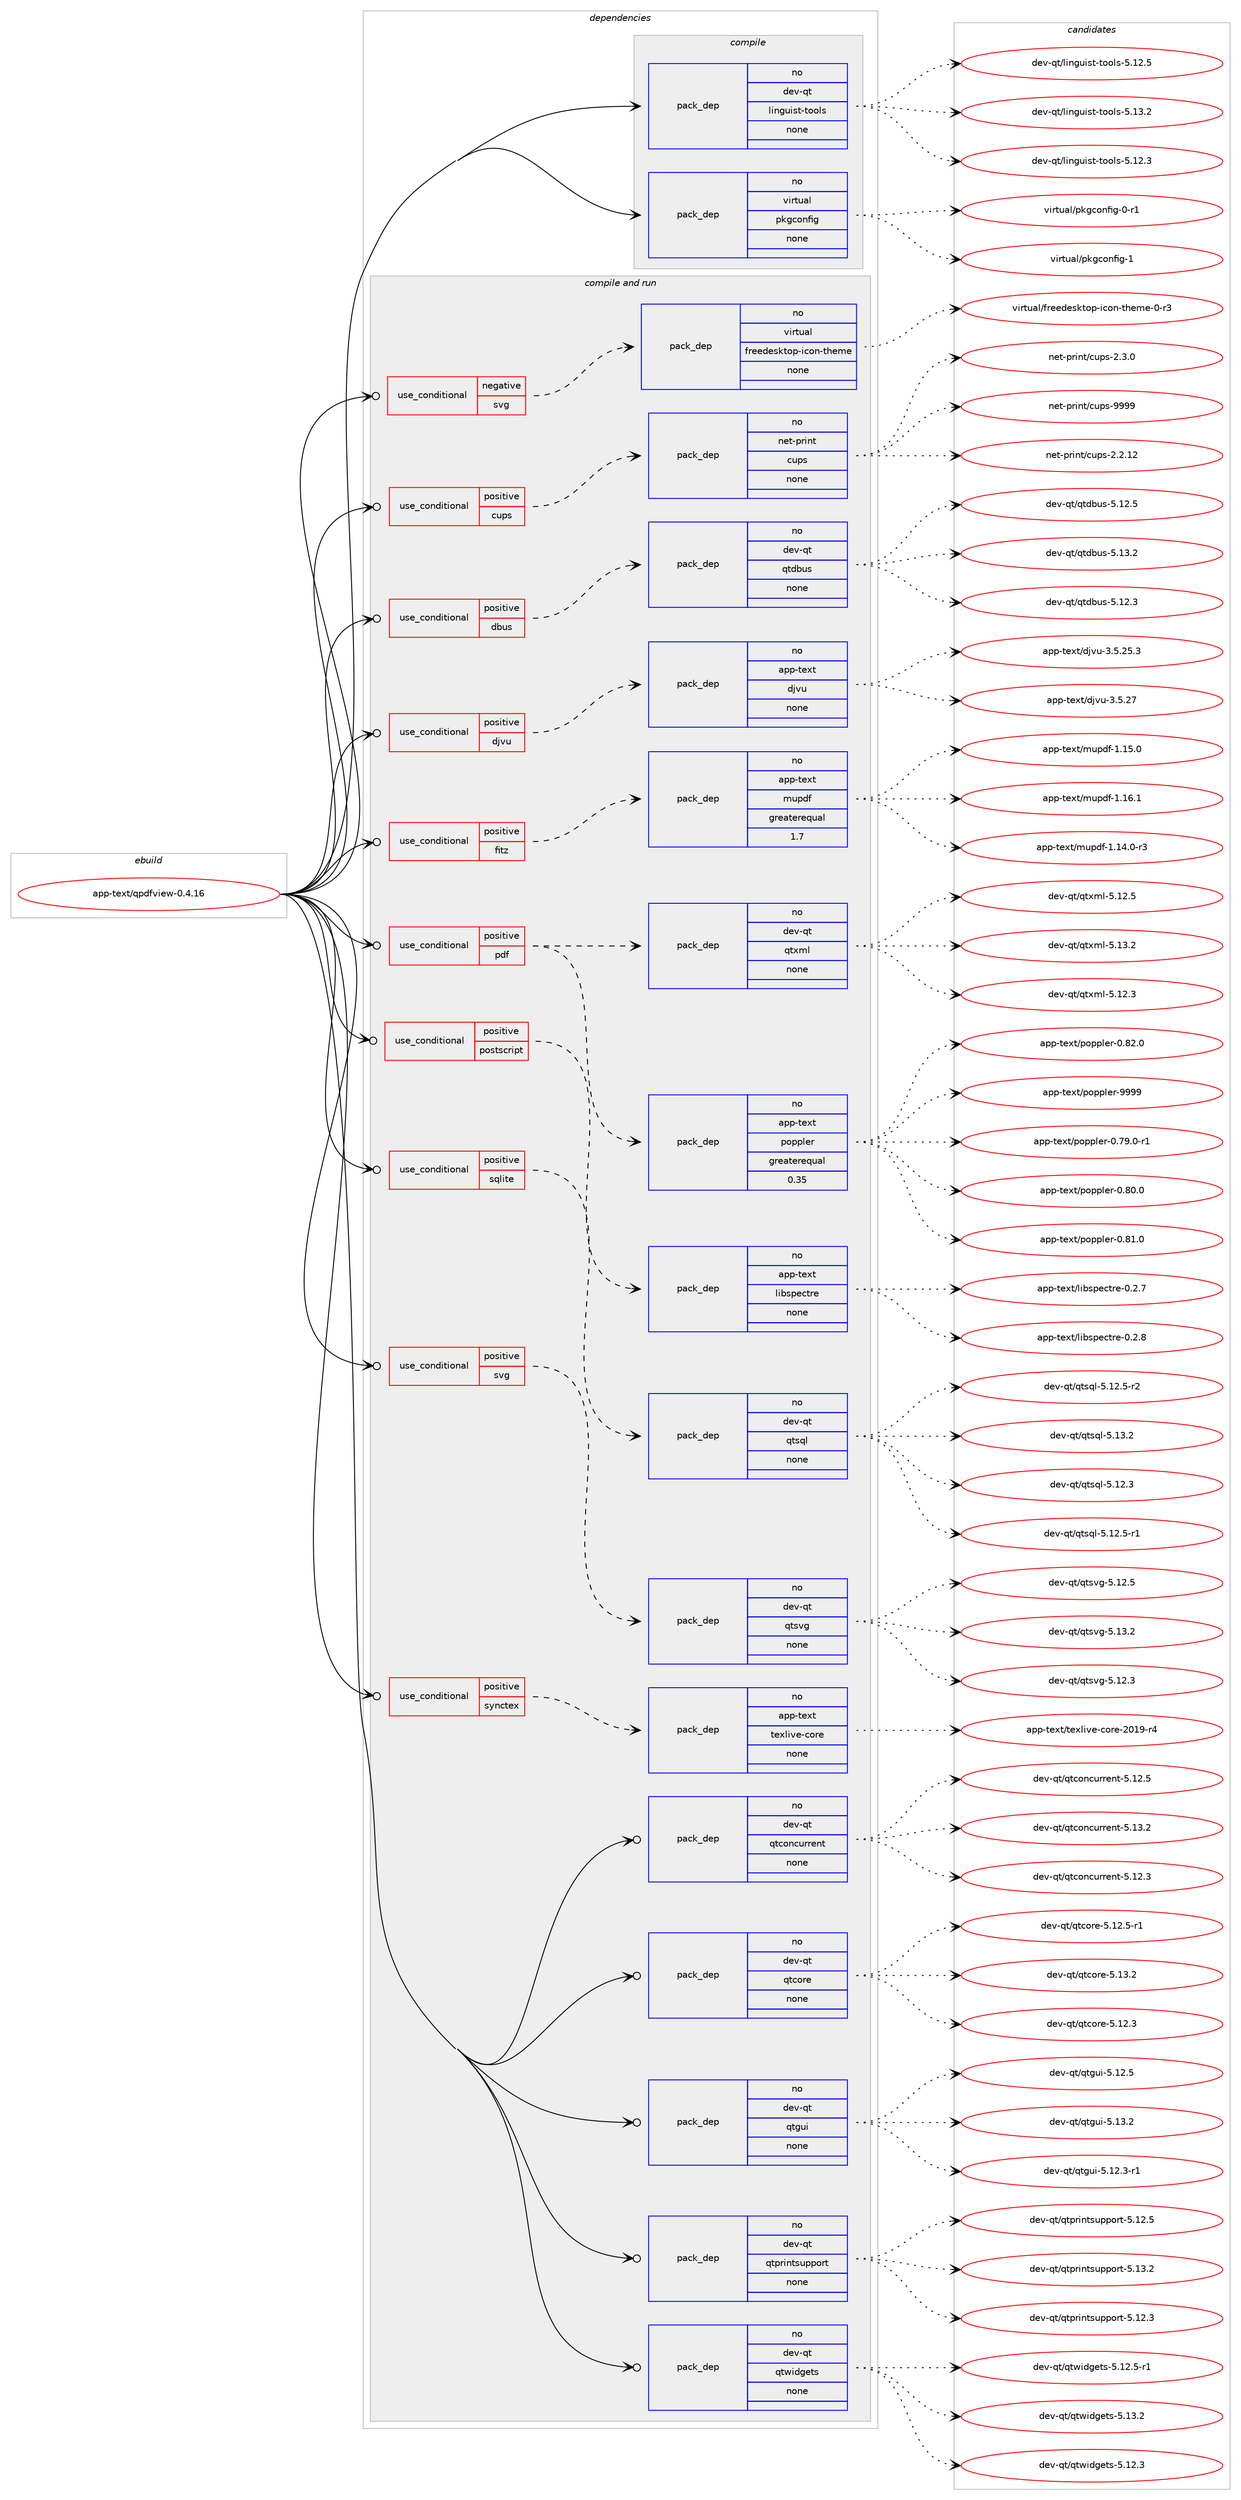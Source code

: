 digraph prolog {

# *************
# Graph options
# *************

newrank=true;
concentrate=true;
compound=true;
graph [rankdir=LR,fontname=Helvetica,fontsize=10,ranksep=1.5];#, ranksep=2.5, nodesep=0.2];
edge  [arrowhead=vee];
node  [fontname=Helvetica,fontsize=10];

# **********
# The ebuild
# **********

subgraph cluster_leftcol {
color=gray;
rank=same;
label=<<i>ebuild</i>>;
id [label="app-text/qpdfview-0.4.16", color=red, width=4, href="../app-text/qpdfview-0.4.16.svg"];
}

# ****************
# The dependencies
# ****************

subgraph cluster_midcol {
color=gray;
label=<<i>dependencies</i>>;
subgraph cluster_compile {
fillcolor="#eeeeee";
style=filled;
label=<<i>compile</i>>;
subgraph pack380605 {
dependency511679 [label=<<TABLE BORDER="0" CELLBORDER="1" CELLSPACING="0" CELLPADDING="4" WIDTH="220"><TR><TD ROWSPAN="6" CELLPADDING="30">pack_dep</TD></TR><TR><TD WIDTH="110">no</TD></TR><TR><TD>dev-qt</TD></TR><TR><TD>linguist-tools</TD></TR><TR><TD>none</TD></TR><TR><TD></TD></TR></TABLE>>, shape=none, color=blue];
}
id:e -> dependency511679:w [weight=20,style="solid",arrowhead="vee"];
subgraph pack380606 {
dependency511680 [label=<<TABLE BORDER="0" CELLBORDER="1" CELLSPACING="0" CELLPADDING="4" WIDTH="220"><TR><TD ROWSPAN="6" CELLPADDING="30">pack_dep</TD></TR><TR><TD WIDTH="110">no</TD></TR><TR><TD>virtual</TD></TR><TR><TD>pkgconfig</TD></TR><TR><TD>none</TD></TR><TR><TD></TD></TR></TABLE>>, shape=none, color=blue];
}
id:e -> dependency511680:w [weight=20,style="solid",arrowhead="vee"];
}
subgraph cluster_compileandrun {
fillcolor="#eeeeee";
style=filled;
label=<<i>compile and run</i>>;
subgraph cond121805 {
dependency511681 [label=<<TABLE BORDER="0" CELLBORDER="1" CELLSPACING="0" CELLPADDING="4"><TR><TD ROWSPAN="3" CELLPADDING="10">use_conditional</TD></TR><TR><TD>negative</TD></TR><TR><TD>svg</TD></TR></TABLE>>, shape=none, color=red];
subgraph pack380607 {
dependency511682 [label=<<TABLE BORDER="0" CELLBORDER="1" CELLSPACING="0" CELLPADDING="4" WIDTH="220"><TR><TD ROWSPAN="6" CELLPADDING="30">pack_dep</TD></TR><TR><TD WIDTH="110">no</TD></TR><TR><TD>virtual</TD></TR><TR><TD>freedesktop-icon-theme</TD></TR><TR><TD>none</TD></TR><TR><TD></TD></TR></TABLE>>, shape=none, color=blue];
}
dependency511681:e -> dependency511682:w [weight=20,style="dashed",arrowhead="vee"];
}
id:e -> dependency511681:w [weight=20,style="solid",arrowhead="odotvee"];
subgraph cond121806 {
dependency511683 [label=<<TABLE BORDER="0" CELLBORDER="1" CELLSPACING="0" CELLPADDING="4"><TR><TD ROWSPAN="3" CELLPADDING="10">use_conditional</TD></TR><TR><TD>positive</TD></TR><TR><TD>cups</TD></TR></TABLE>>, shape=none, color=red];
subgraph pack380608 {
dependency511684 [label=<<TABLE BORDER="0" CELLBORDER="1" CELLSPACING="0" CELLPADDING="4" WIDTH="220"><TR><TD ROWSPAN="6" CELLPADDING="30">pack_dep</TD></TR><TR><TD WIDTH="110">no</TD></TR><TR><TD>net-print</TD></TR><TR><TD>cups</TD></TR><TR><TD>none</TD></TR><TR><TD></TD></TR></TABLE>>, shape=none, color=blue];
}
dependency511683:e -> dependency511684:w [weight=20,style="dashed",arrowhead="vee"];
}
id:e -> dependency511683:w [weight=20,style="solid",arrowhead="odotvee"];
subgraph cond121807 {
dependency511685 [label=<<TABLE BORDER="0" CELLBORDER="1" CELLSPACING="0" CELLPADDING="4"><TR><TD ROWSPAN="3" CELLPADDING="10">use_conditional</TD></TR><TR><TD>positive</TD></TR><TR><TD>dbus</TD></TR></TABLE>>, shape=none, color=red];
subgraph pack380609 {
dependency511686 [label=<<TABLE BORDER="0" CELLBORDER="1" CELLSPACING="0" CELLPADDING="4" WIDTH="220"><TR><TD ROWSPAN="6" CELLPADDING="30">pack_dep</TD></TR><TR><TD WIDTH="110">no</TD></TR><TR><TD>dev-qt</TD></TR><TR><TD>qtdbus</TD></TR><TR><TD>none</TD></TR><TR><TD></TD></TR></TABLE>>, shape=none, color=blue];
}
dependency511685:e -> dependency511686:w [weight=20,style="dashed",arrowhead="vee"];
}
id:e -> dependency511685:w [weight=20,style="solid",arrowhead="odotvee"];
subgraph cond121808 {
dependency511687 [label=<<TABLE BORDER="0" CELLBORDER="1" CELLSPACING="0" CELLPADDING="4"><TR><TD ROWSPAN="3" CELLPADDING="10">use_conditional</TD></TR><TR><TD>positive</TD></TR><TR><TD>djvu</TD></TR></TABLE>>, shape=none, color=red];
subgraph pack380610 {
dependency511688 [label=<<TABLE BORDER="0" CELLBORDER="1" CELLSPACING="0" CELLPADDING="4" WIDTH="220"><TR><TD ROWSPAN="6" CELLPADDING="30">pack_dep</TD></TR><TR><TD WIDTH="110">no</TD></TR><TR><TD>app-text</TD></TR><TR><TD>djvu</TD></TR><TR><TD>none</TD></TR><TR><TD></TD></TR></TABLE>>, shape=none, color=blue];
}
dependency511687:e -> dependency511688:w [weight=20,style="dashed",arrowhead="vee"];
}
id:e -> dependency511687:w [weight=20,style="solid",arrowhead="odotvee"];
subgraph cond121809 {
dependency511689 [label=<<TABLE BORDER="0" CELLBORDER="1" CELLSPACING="0" CELLPADDING="4"><TR><TD ROWSPAN="3" CELLPADDING="10">use_conditional</TD></TR><TR><TD>positive</TD></TR><TR><TD>fitz</TD></TR></TABLE>>, shape=none, color=red];
subgraph pack380611 {
dependency511690 [label=<<TABLE BORDER="0" CELLBORDER="1" CELLSPACING="0" CELLPADDING="4" WIDTH="220"><TR><TD ROWSPAN="6" CELLPADDING="30">pack_dep</TD></TR><TR><TD WIDTH="110">no</TD></TR><TR><TD>app-text</TD></TR><TR><TD>mupdf</TD></TR><TR><TD>greaterequal</TD></TR><TR><TD>1.7</TD></TR></TABLE>>, shape=none, color=blue];
}
dependency511689:e -> dependency511690:w [weight=20,style="dashed",arrowhead="vee"];
}
id:e -> dependency511689:w [weight=20,style="solid",arrowhead="odotvee"];
subgraph cond121810 {
dependency511691 [label=<<TABLE BORDER="0" CELLBORDER="1" CELLSPACING="0" CELLPADDING="4"><TR><TD ROWSPAN="3" CELLPADDING="10">use_conditional</TD></TR><TR><TD>positive</TD></TR><TR><TD>pdf</TD></TR></TABLE>>, shape=none, color=red];
subgraph pack380612 {
dependency511692 [label=<<TABLE BORDER="0" CELLBORDER="1" CELLSPACING="0" CELLPADDING="4" WIDTH="220"><TR><TD ROWSPAN="6" CELLPADDING="30">pack_dep</TD></TR><TR><TD WIDTH="110">no</TD></TR><TR><TD>app-text</TD></TR><TR><TD>poppler</TD></TR><TR><TD>greaterequal</TD></TR><TR><TD>0.35</TD></TR></TABLE>>, shape=none, color=blue];
}
dependency511691:e -> dependency511692:w [weight=20,style="dashed",arrowhead="vee"];
subgraph pack380613 {
dependency511693 [label=<<TABLE BORDER="0" CELLBORDER="1" CELLSPACING="0" CELLPADDING="4" WIDTH="220"><TR><TD ROWSPAN="6" CELLPADDING="30">pack_dep</TD></TR><TR><TD WIDTH="110">no</TD></TR><TR><TD>dev-qt</TD></TR><TR><TD>qtxml</TD></TR><TR><TD>none</TD></TR><TR><TD></TD></TR></TABLE>>, shape=none, color=blue];
}
dependency511691:e -> dependency511693:w [weight=20,style="dashed",arrowhead="vee"];
}
id:e -> dependency511691:w [weight=20,style="solid",arrowhead="odotvee"];
subgraph cond121811 {
dependency511694 [label=<<TABLE BORDER="0" CELLBORDER="1" CELLSPACING="0" CELLPADDING="4"><TR><TD ROWSPAN="3" CELLPADDING="10">use_conditional</TD></TR><TR><TD>positive</TD></TR><TR><TD>postscript</TD></TR></TABLE>>, shape=none, color=red];
subgraph pack380614 {
dependency511695 [label=<<TABLE BORDER="0" CELLBORDER="1" CELLSPACING="0" CELLPADDING="4" WIDTH="220"><TR><TD ROWSPAN="6" CELLPADDING="30">pack_dep</TD></TR><TR><TD WIDTH="110">no</TD></TR><TR><TD>app-text</TD></TR><TR><TD>libspectre</TD></TR><TR><TD>none</TD></TR><TR><TD></TD></TR></TABLE>>, shape=none, color=blue];
}
dependency511694:e -> dependency511695:w [weight=20,style="dashed",arrowhead="vee"];
}
id:e -> dependency511694:w [weight=20,style="solid",arrowhead="odotvee"];
subgraph cond121812 {
dependency511696 [label=<<TABLE BORDER="0" CELLBORDER="1" CELLSPACING="0" CELLPADDING="4"><TR><TD ROWSPAN="3" CELLPADDING="10">use_conditional</TD></TR><TR><TD>positive</TD></TR><TR><TD>sqlite</TD></TR></TABLE>>, shape=none, color=red];
subgraph pack380615 {
dependency511697 [label=<<TABLE BORDER="0" CELLBORDER="1" CELLSPACING="0" CELLPADDING="4" WIDTH="220"><TR><TD ROWSPAN="6" CELLPADDING="30">pack_dep</TD></TR><TR><TD WIDTH="110">no</TD></TR><TR><TD>dev-qt</TD></TR><TR><TD>qtsql</TD></TR><TR><TD>none</TD></TR><TR><TD></TD></TR></TABLE>>, shape=none, color=blue];
}
dependency511696:e -> dependency511697:w [weight=20,style="dashed",arrowhead="vee"];
}
id:e -> dependency511696:w [weight=20,style="solid",arrowhead="odotvee"];
subgraph cond121813 {
dependency511698 [label=<<TABLE BORDER="0" CELLBORDER="1" CELLSPACING="0" CELLPADDING="4"><TR><TD ROWSPAN="3" CELLPADDING="10">use_conditional</TD></TR><TR><TD>positive</TD></TR><TR><TD>svg</TD></TR></TABLE>>, shape=none, color=red];
subgraph pack380616 {
dependency511699 [label=<<TABLE BORDER="0" CELLBORDER="1" CELLSPACING="0" CELLPADDING="4" WIDTH="220"><TR><TD ROWSPAN="6" CELLPADDING="30">pack_dep</TD></TR><TR><TD WIDTH="110">no</TD></TR><TR><TD>dev-qt</TD></TR><TR><TD>qtsvg</TD></TR><TR><TD>none</TD></TR><TR><TD></TD></TR></TABLE>>, shape=none, color=blue];
}
dependency511698:e -> dependency511699:w [weight=20,style="dashed",arrowhead="vee"];
}
id:e -> dependency511698:w [weight=20,style="solid",arrowhead="odotvee"];
subgraph cond121814 {
dependency511700 [label=<<TABLE BORDER="0" CELLBORDER="1" CELLSPACING="0" CELLPADDING="4"><TR><TD ROWSPAN="3" CELLPADDING="10">use_conditional</TD></TR><TR><TD>positive</TD></TR><TR><TD>synctex</TD></TR></TABLE>>, shape=none, color=red];
subgraph pack380617 {
dependency511701 [label=<<TABLE BORDER="0" CELLBORDER="1" CELLSPACING="0" CELLPADDING="4" WIDTH="220"><TR><TD ROWSPAN="6" CELLPADDING="30">pack_dep</TD></TR><TR><TD WIDTH="110">no</TD></TR><TR><TD>app-text</TD></TR><TR><TD>texlive-core</TD></TR><TR><TD>none</TD></TR><TR><TD></TD></TR></TABLE>>, shape=none, color=blue];
}
dependency511700:e -> dependency511701:w [weight=20,style="dashed",arrowhead="vee"];
}
id:e -> dependency511700:w [weight=20,style="solid",arrowhead="odotvee"];
subgraph pack380618 {
dependency511702 [label=<<TABLE BORDER="0" CELLBORDER="1" CELLSPACING="0" CELLPADDING="4" WIDTH="220"><TR><TD ROWSPAN="6" CELLPADDING="30">pack_dep</TD></TR><TR><TD WIDTH="110">no</TD></TR><TR><TD>dev-qt</TD></TR><TR><TD>qtconcurrent</TD></TR><TR><TD>none</TD></TR><TR><TD></TD></TR></TABLE>>, shape=none, color=blue];
}
id:e -> dependency511702:w [weight=20,style="solid",arrowhead="odotvee"];
subgraph pack380619 {
dependency511703 [label=<<TABLE BORDER="0" CELLBORDER="1" CELLSPACING="0" CELLPADDING="4" WIDTH="220"><TR><TD ROWSPAN="6" CELLPADDING="30">pack_dep</TD></TR><TR><TD WIDTH="110">no</TD></TR><TR><TD>dev-qt</TD></TR><TR><TD>qtcore</TD></TR><TR><TD>none</TD></TR><TR><TD></TD></TR></TABLE>>, shape=none, color=blue];
}
id:e -> dependency511703:w [weight=20,style="solid",arrowhead="odotvee"];
subgraph pack380620 {
dependency511704 [label=<<TABLE BORDER="0" CELLBORDER="1" CELLSPACING="0" CELLPADDING="4" WIDTH="220"><TR><TD ROWSPAN="6" CELLPADDING="30">pack_dep</TD></TR><TR><TD WIDTH="110">no</TD></TR><TR><TD>dev-qt</TD></TR><TR><TD>qtgui</TD></TR><TR><TD>none</TD></TR><TR><TD></TD></TR></TABLE>>, shape=none, color=blue];
}
id:e -> dependency511704:w [weight=20,style="solid",arrowhead="odotvee"];
subgraph pack380621 {
dependency511705 [label=<<TABLE BORDER="0" CELLBORDER="1" CELLSPACING="0" CELLPADDING="4" WIDTH="220"><TR><TD ROWSPAN="6" CELLPADDING="30">pack_dep</TD></TR><TR><TD WIDTH="110">no</TD></TR><TR><TD>dev-qt</TD></TR><TR><TD>qtprintsupport</TD></TR><TR><TD>none</TD></TR><TR><TD></TD></TR></TABLE>>, shape=none, color=blue];
}
id:e -> dependency511705:w [weight=20,style="solid",arrowhead="odotvee"];
subgraph pack380622 {
dependency511706 [label=<<TABLE BORDER="0" CELLBORDER="1" CELLSPACING="0" CELLPADDING="4" WIDTH="220"><TR><TD ROWSPAN="6" CELLPADDING="30">pack_dep</TD></TR><TR><TD WIDTH="110">no</TD></TR><TR><TD>dev-qt</TD></TR><TR><TD>qtwidgets</TD></TR><TR><TD>none</TD></TR><TR><TD></TD></TR></TABLE>>, shape=none, color=blue];
}
id:e -> dependency511706:w [weight=20,style="solid",arrowhead="odotvee"];
}
subgraph cluster_run {
fillcolor="#eeeeee";
style=filled;
label=<<i>run</i>>;
}
}

# **************
# The candidates
# **************

subgraph cluster_choices {
rank=same;
color=gray;
label=<<i>candidates</i>>;

subgraph choice380605 {
color=black;
nodesep=1;
choice10010111845113116471081051101031171051151164511611111110811545534649504651 [label="dev-qt/linguist-tools-5.12.3", color=red, width=4,href="../dev-qt/linguist-tools-5.12.3.svg"];
choice10010111845113116471081051101031171051151164511611111110811545534649504653 [label="dev-qt/linguist-tools-5.12.5", color=red, width=4,href="../dev-qt/linguist-tools-5.12.5.svg"];
choice10010111845113116471081051101031171051151164511611111110811545534649514650 [label="dev-qt/linguist-tools-5.13.2", color=red, width=4,href="../dev-qt/linguist-tools-5.13.2.svg"];
dependency511679:e -> choice10010111845113116471081051101031171051151164511611111110811545534649504651:w [style=dotted,weight="100"];
dependency511679:e -> choice10010111845113116471081051101031171051151164511611111110811545534649504653:w [style=dotted,weight="100"];
dependency511679:e -> choice10010111845113116471081051101031171051151164511611111110811545534649514650:w [style=dotted,weight="100"];
}
subgraph choice380606 {
color=black;
nodesep=1;
choice11810511411611797108471121071039911111010210510345484511449 [label="virtual/pkgconfig-0-r1", color=red, width=4,href="../virtual/pkgconfig-0-r1.svg"];
choice1181051141161179710847112107103991111101021051034549 [label="virtual/pkgconfig-1", color=red, width=4,href="../virtual/pkgconfig-1.svg"];
dependency511680:e -> choice11810511411611797108471121071039911111010210510345484511449:w [style=dotted,weight="100"];
dependency511680:e -> choice1181051141161179710847112107103991111101021051034549:w [style=dotted,weight="100"];
}
subgraph choice380607 {
color=black;
nodesep=1;
choice118105114116117971084710211410110110010111510711611111245105991111104511610410110910145484511451 [label="virtual/freedesktop-icon-theme-0-r3", color=red, width=4,href="../virtual/freedesktop-icon-theme-0-r3.svg"];
dependency511682:e -> choice118105114116117971084710211410110110010111510711611111245105991111104511610410110910145484511451:w [style=dotted,weight="100"];
}
subgraph choice380608 {
color=black;
nodesep=1;
choice11010111645112114105110116479911711211545504650464950 [label="net-print/cups-2.2.12", color=red, width=4,href="../net-print/cups-2.2.12.svg"];
choice110101116451121141051101164799117112115455046514648 [label="net-print/cups-2.3.0", color=red, width=4,href="../net-print/cups-2.3.0.svg"];
choice1101011164511211410511011647991171121154557575757 [label="net-print/cups-9999", color=red, width=4,href="../net-print/cups-9999.svg"];
dependency511684:e -> choice11010111645112114105110116479911711211545504650464950:w [style=dotted,weight="100"];
dependency511684:e -> choice110101116451121141051101164799117112115455046514648:w [style=dotted,weight="100"];
dependency511684:e -> choice1101011164511211410511011647991171121154557575757:w [style=dotted,weight="100"];
}
subgraph choice380609 {
color=black;
nodesep=1;
choice10010111845113116471131161009811711545534649504651 [label="dev-qt/qtdbus-5.12.3", color=red, width=4,href="../dev-qt/qtdbus-5.12.3.svg"];
choice10010111845113116471131161009811711545534649504653 [label="dev-qt/qtdbus-5.12.5", color=red, width=4,href="../dev-qt/qtdbus-5.12.5.svg"];
choice10010111845113116471131161009811711545534649514650 [label="dev-qt/qtdbus-5.13.2", color=red, width=4,href="../dev-qt/qtdbus-5.13.2.svg"];
dependency511686:e -> choice10010111845113116471131161009811711545534649504651:w [style=dotted,weight="100"];
dependency511686:e -> choice10010111845113116471131161009811711545534649504653:w [style=dotted,weight="100"];
dependency511686:e -> choice10010111845113116471131161009811711545534649514650:w [style=dotted,weight="100"];
}
subgraph choice380610 {
color=black;
nodesep=1;
choice971121124511610112011647100106118117455146534650534651 [label="app-text/djvu-3.5.25.3", color=red, width=4,href="../app-text/djvu-3.5.25.3.svg"];
choice97112112451161011201164710010611811745514653465055 [label="app-text/djvu-3.5.27", color=red, width=4,href="../app-text/djvu-3.5.27.svg"];
dependency511688:e -> choice971121124511610112011647100106118117455146534650534651:w [style=dotted,weight="100"];
dependency511688:e -> choice97112112451161011201164710010611811745514653465055:w [style=dotted,weight="100"];
}
subgraph choice380611 {
color=black;
nodesep=1;
choice971121124511610112011647109117112100102454946495246484511451 [label="app-text/mupdf-1.14.0-r3", color=red, width=4,href="../app-text/mupdf-1.14.0-r3.svg"];
choice97112112451161011201164710911711210010245494649534648 [label="app-text/mupdf-1.15.0", color=red, width=4,href="../app-text/mupdf-1.15.0.svg"];
choice97112112451161011201164710911711210010245494649544649 [label="app-text/mupdf-1.16.1", color=red, width=4,href="../app-text/mupdf-1.16.1.svg"];
dependency511690:e -> choice971121124511610112011647109117112100102454946495246484511451:w [style=dotted,weight="100"];
dependency511690:e -> choice97112112451161011201164710911711210010245494649534648:w [style=dotted,weight="100"];
dependency511690:e -> choice97112112451161011201164710911711210010245494649544649:w [style=dotted,weight="100"];
}
subgraph choice380612 {
color=black;
nodesep=1;
choice971121124511610112011647112111112112108101114454846555746484511449 [label="app-text/poppler-0.79.0-r1", color=red, width=4,href="../app-text/poppler-0.79.0-r1.svg"];
choice97112112451161011201164711211111211210810111445484656484648 [label="app-text/poppler-0.80.0", color=red, width=4,href="../app-text/poppler-0.80.0.svg"];
choice97112112451161011201164711211111211210810111445484656494648 [label="app-text/poppler-0.81.0", color=red, width=4,href="../app-text/poppler-0.81.0.svg"];
choice97112112451161011201164711211111211210810111445484656504648 [label="app-text/poppler-0.82.0", color=red, width=4,href="../app-text/poppler-0.82.0.svg"];
choice9711211245116101120116471121111121121081011144557575757 [label="app-text/poppler-9999", color=red, width=4,href="../app-text/poppler-9999.svg"];
dependency511692:e -> choice971121124511610112011647112111112112108101114454846555746484511449:w [style=dotted,weight="100"];
dependency511692:e -> choice97112112451161011201164711211111211210810111445484656484648:w [style=dotted,weight="100"];
dependency511692:e -> choice97112112451161011201164711211111211210810111445484656494648:w [style=dotted,weight="100"];
dependency511692:e -> choice97112112451161011201164711211111211210810111445484656504648:w [style=dotted,weight="100"];
dependency511692:e -> choice9711211245116101120116471121111121121081011144557575757:w [style=dotted,weight="100"];
}
subgraph choice380613 {
color=black;
nodesep=1;
choice100101118451131164711311612010910845534649504651 [label="dev-qt/qtxml-5.12.3", color=red, width=4,href="../dev-qt/qtxml-5.12.3.svg"];
choice100101118451131164711311612010910845534649504653 [label="dev-qt/qtxml-5.12.5", color=red, width=4,href="../dev-qt/qtxml-5.12.5.svg"];
choice100101118451131164711311612010910845534649514650 [label="dev-qt/qtxml-5.13.2", color=red, width=4,href="../dev-qt/qtxml-5.13.2.svg"];
dependency511693:e -> choice100101118451131164711311612010910845534649504651:w [style=dotted,weight="100"];
dependency511693:e -> choice100101118451131164711311612010910845534649504653:w [style=dotted,weight="100"];
dependency511693:e -> choice100101118451131164711311612010910845534649514650:w [style=dotted,weight="100"];
}
subgraph choice380614 {
color=black;
nodesep=1;
choice9711211245116101120116471081059811511210199116114101454846504655 [label="app-text/libspectre-0.2.7", color=red, width=4,href="../app-text/libspectre-0.2.7.svg"];
choice9711211245116101120116471081059811511210199116114101454846504656 [label="app-text/libspectre-0.2.8", color=red, width=4,href="../app-text/libspectre-0.2.8.svg"];
dependency511695:e -> choice9711211245116101120116471081059811511210199116114101454846504655:w [style=dotted,weight="100"];
dependency511695:e -> choice9711211245116101120116471081059811511210199116114101454846504656:w [style=dotted,weight="100"];
}
subgraph choice380615 {
color=black;
nodesep=1;
choice100101118451131164711311611511310845534649504651 [label="dev-qt/qtsql-5.12.3", color=red, width=4,href="../dev-qt/qtsql-5.12.3.svg"];
choice1001011184511311647113116115113108455346495046534511449 [label="dev-qt/qtsql-5.12.5-r1", color=red, width=4,href="../dev-qt/qtsql-5.12.5-r1.svg"];
choice1001011184511311647113116115113108455346495046534511450 [label="dev-qt/qtsql-5.12.5-r2", color=red, width=4,href="../dev-qt/qtsql-5.12.5-r2.svg"];
choice100101118451131164711311611511310845534649514650 [label="dev-qt/qtsql-5.13.2", color=red, width=4,href="../dev-qt/qtsql-5.13.2.svg"];
dependency511697:e -> choice100101118451131164711311611511310845534649504651:w [style=dotted,weight="100"];
dependency511697:e -> choice1001011184511311647113116115113108455346495046534511449:w [style=dotted,weight="100"];
dependency511697:e -> choice1001011184511311647113116115113108455346495046534511450:w [style=dotted,weight="100"];
dependency511697:e -> choice100101118451131164711311611511310845534649514650:w [style=dotted,weight="100"];
}
subgraph choice380616 {
color=black;
nodesep=1;
choice100101118451131164711311611511810345534649504651 [label="dev-qt/qtsvg-5.12.3", color=red, width=4,href="../dev-qt/qtsvg-5.12.3.svg"];
choice100101118451131164711311611511810345534649504653 [label="dev-qt/qtsvg-5.12.5", color=red, width=4,href="../dev-qt/qtsvg-5.12.5.svg"];
choice100101118451131164711311611511810345534649514650 [label="dev-qt/qtsvg-5.13.2", color=red, width=4,href="../dev-qt/qtsvg-5.13.2.svg"];
dependency511699:e -> choice100101118451131164711311611511810345534649504651:w [style=dotted,weight="100"];
dependency511699:e -> choice100101118451131164711311611511810345534649504653:w [style=dotted,weight="100"];
dependency511699:e -> choice100101118451131164711311611511810345534649514650:w [style=dotted,weight="100"];
}
subgraph choice380617 {
color=black;
nodesep=1;
choice971121124511610112011647116101120108105118101459911111410145504849574511452 [label="app-text/texlive-core-2019-r4", color=red, width=4,href="../app-text/texlive-core-2019-r4.svg"];
dependency511701:e -> choice971121124511610112011647116101120108105118101459911111410145504849574511452:w [style=dotted,weight="100"];
}
subgraph choice380618 {
color=black;
nodesep=1;
choice1001011184511311647113116991111109911711411410111011645534649504651 [label="dev-qt/qtconcurrent-5.12.3", color=red, width=4,href="../dev-qt/qtconcurrent-5.12.3.svg"];
choice1001011184511311647113116991111109911711411410111011645534649504653 [label="dev-qt/qtconcurrent-5.12.5", color=red, width=4,href="../dev-qt/qtconcurrent-5.12.5.svg"];
choice1001011184511311647113116991111109911711411410111011645534649514650 [label="dev-qt/qtconcurrent-5.13.2", color=red, width=4,href="../dev-qt/qtconcurrent-5.13.2.svg"];
dependency511702:e -> choice1001011184511311647113116991111109911711411410111011645534649504651:w [style=dotted,weight="100"];
dependency511702:e -> choice1001011184511311647113116991111109911711411410111011645534649504653:w [style=dotted,weight="100"];
dependency511702:e -> choice1001011184511311647113116991111109911711411410111011645534649514650:w [style=dotted,weight="100"];
}
subgraph choice380619 {
color=black;
nodesep=1;
choice10010111845113116471131169911111410145534649504651 [label="dev-qt/qtcore-5.12.3", color=red, width=4,href="../dev-qt/qtcore-5.12.3.svg"];
choice100101118451131164711311699111114101455346495046534511449 [label="dev-qt/qtcore-5.12.5-r1", color=red, width=4,href="../dev-qt/qtcore-5.12.5-r1.svg"];
choice10010111845113116471131169911111410145534649514650 [label="dev-qt/qtcore-5.13.2", color=red, width=4,href="../dev-qt/qtcore-5.13.2.svg"];
dependency511703:e -> choice10010111845113116471131169911111410145534649504651:w [style=dotted,weight="100"];
dependency511703:e -> choice100101118451131164711311699111114101455346495046534511449:w [style=dotted,weight="100"];
dependency511703:e -> choice10010111845113116471131169911111410145534649514650:w [style=dotted,weight="100"];
}
subgraph choice380620 {
color=black;
nodesep=1;
choice1001011184511311647113116103117105455346495046514511449 [label="dev-qt/qtgui-5.12.3-r1", color=red, width=4,href="../dev-qt/qtgui-5.12.3-r1.svg"];
choice100101118451131164711311610311710545534649504653 [label="dev-qt/qtgui-5.12.5", color=red, width=4,href="../dev-qt/qtgui-5.12.5.svg"];
choice100101118451131164711311610311710545534649514650 [label="dev-qt/qtgui-5.13.2", color=red, width=4,href="../dev-qt/qtgui-5.13.2.svg"];
dependency511704:e -> choice1001011184511311647113116103117105455346495046514511449:w [style=dotted,weight="100"];
dependency511704:e -> choice100101118451131164711311610311710545534649504653:w [style=dotted,weight="100"];
dependency511704:e -> choice100101118451131164711311610311710545534649514650:w [style=dotted,weight="100"];
}
subgraph choice380621 {
color=black;
nodesep=1;
choice100101118451131164711311611211410511011611511711211211111411645534649504651 [label="dev-qt/qtprintsupport-5.12.3", color=red, width=4,href="../dev-qt/qtprintsupport-5.12.3.svg"];
choice100101118451131164711311611211410511011611511711211211111411645534649504653 [label="dev-qt/qtprintsupport-5.12.5", color=red, width=4,href="../dev-qt/qtprintsupport-5.12.5.svg"];
choice100101118451131164711311611211410511011611511711211211111411645534649514650 [label="dev-qt/qtprintsupport-5.13.2", color=red, width=4,href="../dev-qt/qtprintsupport-5.13.2.svg"];
dependency511705:e -> choice100101118451131164711311611211410511011611511711211211111411645534649504651:w [style=dotted,weight="100"];
dependency511705:e -> choice100101118451131164711311611211410511011611511711211211111411645534649504653:w [style=dotted,weight="100"];
dependency511705:e -> choice100101118451131164711311611211410511011611511711211211111411645534649514650:w [style=dotted,weight="100"];
}
subgraph choice380622 {
color=black;
nodesep=1;
choice100101118451131164711311611910510010310111611545534649504651 [label="dev-qt/qtwidgets-5.12.3", color=red, width=4,href="../dev-qt/qtwidgets-5.12.3.svg"];
choice1001011184511311647113116119105100103101116115455346495046534511449 [label="dev-qt/qtwidgets-5.12.5-r1", color=red, width=4,href="../dev-qt/qtwidgets-5.12.5-r1.svg"];
choice100101118451131164711311611910510010310111611545534649514650 [label="dev-qt/qtwidgets-5.13.2", color=red, width=4,href="../dev-qt/qtwidgets-5.13.2.svg"];
dependency511706:e -> choice100101118451131164711311611910510010310111611545534649504651:w [style=dotted,weight="100"];
dependency511706:e -> choice1001011184511311647113116119105100103101116115455346495046534511449:w [style=dotted,weight="100"];
dependency511706:e -> choice100101118451131164711311611910510010310111611545534649514650:w [style=dotted,weight="100"];
}
}

}
